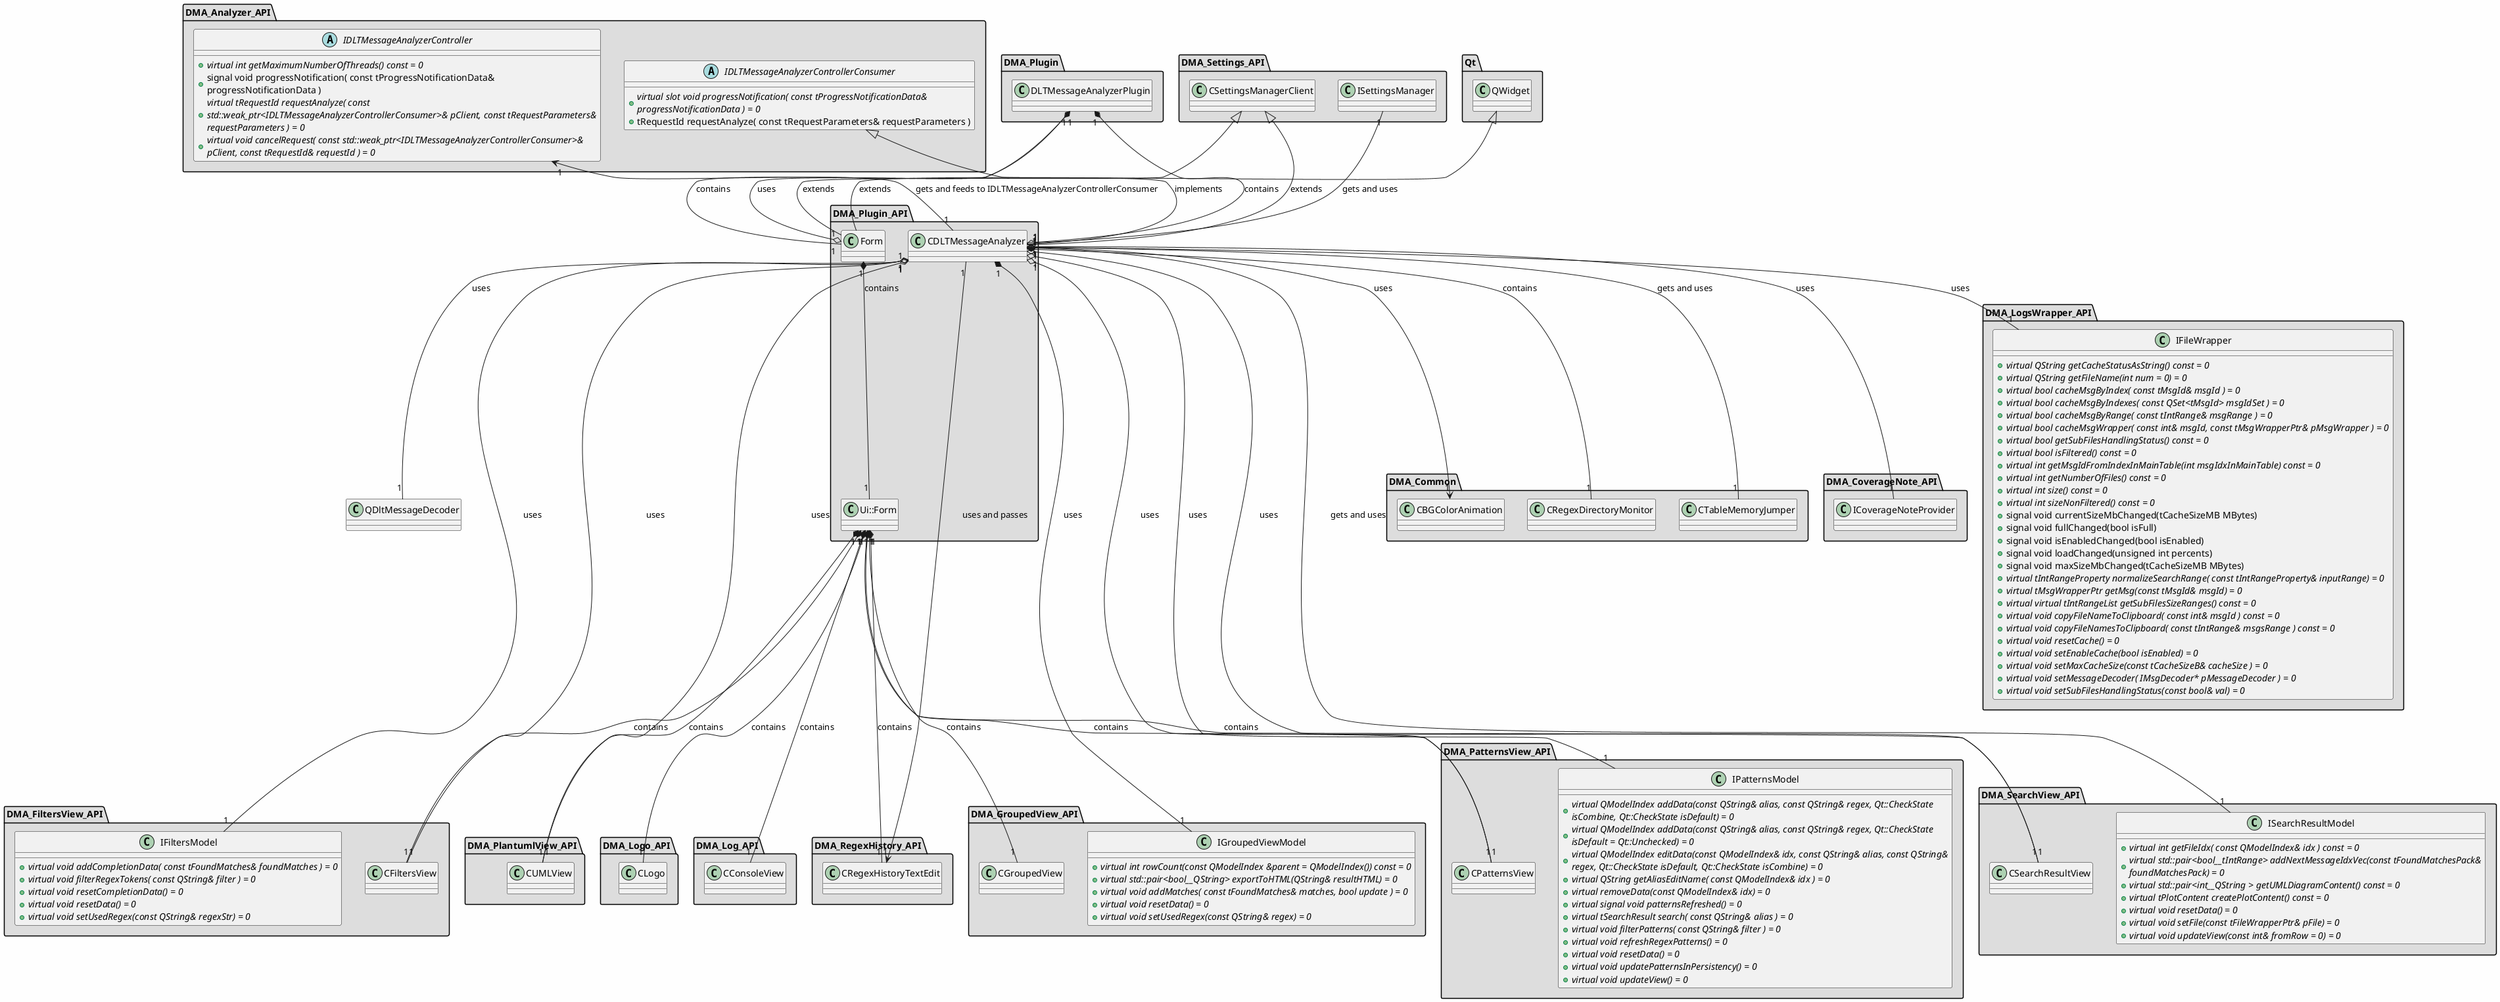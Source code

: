 
@startuml

skinparam backgroundColor #FEFEFE
skinparam wrapWidth 600
package "DMA_Analyzer_API" #DDDDDD
{

abstract class "IDLTMessageAnalyzerController"
{
    + {abstract} virtual int getMaximumNumberOfThreads() const = 0
    + signal void progressNotification( const tProgressNotificationData& progressNotificationData )
    + {abstract} virtual tRequestId requestAnalyze( const std::weak_ptr<IDLTMessageAnalyzerControllerConsumer>& pClient, const tRequestParameters& requestParameters ) = 0
    + {abstract} virtual void cancelRequest( const std::weak_ptr<IDLTMessageAnalyzerControllerConsumer>& pClient, const tRequestId& requestId ) = 0
}

abstract class "IDLTMessageAnalyzerControllerConsumer"
{
    + {abstract} virtual slot void progressNotification( const tProgressNotificationData& progressNotificationData ) = 0
    + tRequestId requestAnalyze( const tRequestParameters& requestParameters )
}

}

package "DMA_Common" #DDDDDD
{

class "CBGColorAnimation"
{
}

class "CRegexDirectoryMonitor"
{
}

class "CTableMemoryJumper"
{
}

}

package "DMA_CoverageNote_API" #DDDDDD
{

class "ICoverageNoteProvider"
{
}

}

package "DMA_FiltersView_API" #DDDDDD
{

class "CFiltersView"
{
}

class "IFiltersModel"
{
    + {abstract} virtual void addCompletionData( const tFoundMatches& foundMatches ) = 0
    + {abstract} virtual void filterRegexTokens( const QString& filter ) = 0
    + {abstract} virtual void resetCompletionData() = 0
    + {abstract} virtual void resetData() = 0
    + {abstract} virtual void setUsedRegex(const QString& regexStr) = 0
}

}

package "DMA_GroupedView_API" #DDDDDD
{

class "CGroupedView"
{
}

class "IGroupedViewModel"
{
    + {abstract} virtual int rowCount(const QModelIndex &parent = QModelIndex()) const = 0
    + {abstract} virtual std::pair<bool__QString> exportToHTML(QString& resultHTML) = 0
    + {abstract} virtual void addMatches( const tFoundMatches& matches, bool update ) = 0
    + {abstract} virtual void resetData() = 0
    + {abstract} virtual void setUsedRegex(const QString& regex) = 0
}

}

package "DMA_Log_API" #DDDDDD
{

class "CConsoleView"
{
}

}

package "DMA_Logo_API" #DDDDDD
{

class "CLogo"
{
}

}

package "DMA_LogsWrapper_API" #DDDDDD
{

class "IFileWrapper"
{
    + {abstract} virtual QString getCacheStatusAsString() const = 0
    + {abstract} virtual QString getFileName(int num = 0) = 0
    + {abstract} virtual bool cacheMsgByIndex( const tMsgId& msgId ) = 0
    + {abstract} virtual bool cacheMsgByIndexes( const QSet<tMsgId> msgIdSet ) = 0
    + {abstract} virtual bool cacheMsgByRange( const tIntRange& msgRange ) = 0
    + {abstract} virtual bool cacheMsgWrapper( const int& msgId, const tMsgWrapperPtr& pMsgWrapper ) = 0
    + {abstract} virtual bool getSubFilesHandlingStatus() const = 0
    + {abstract} virtual bool isFiltered() const = 0
    + {abstract} virtual int getMsgIdFromIndexInMainTable(int msgIdxInMainTable) const = 0
    + {abstract} virtual int getNumberOfFiles() const = 0
    + {abstract} virtual int size() const = 0
    + {abstract} virtual int sizeNonFiltered() const = 0
    + signal void currentSizeMbChanged(tCacheSizeMB MBytes)
    + signal void fullChanged(bool isFull)
    + signal void isEnabledChanged(bool isEnabled)
    + signal void loadChanged(unsigned int percents)
    + signal void maxSizeMbChanged(tCacheSizeMB MBytes)
    + {abstract} virtual tIntRangeProperty normalizeSearchRange( const tIntRangeProperty& inputRange) = 0
    + {abstract} virtual tMsgWrapperPtr getMsg(const tMsgId& msgId) = 0
    + {abstract} virtual virtual tIntRangeList getSubFilesSizeRanges() const = 0
    + {abstract} virtual void copyFileNameToClipboard( const int& msgId ) const = 0
    + {abstract} virtual void copyFileNamesToClipboard( const tIntRange& msgsRange ) const = 0
    + {abstract} virtual void resetCache() = 0
    + {abstract} virtual void setEnableCache(bool isEnabled) = 0
    + {abstract} virtual void setMaxCacheSize(const tCacheSizeB& cacheSize ) = 0
    + {abstract} virtual void setMessageDecoder( IMsgDecoder* pMessageDecoder ) = 0
    + {abstract} virtual void setSubFilesHandlingStatus(const bool& val) = 0
}

}

package "DMA_PatternsView_API" #DDDDDD
{

class "CPatternsView"
{
}

class "IPatternsModel"
{
    + {abstract} virtual QModelIndex addData(const QString& alias, const QString& regex, Qt::CheckState isCombine, Qt::CheckState isDefault) = 0
    + {abstract} virtual QModelIndex addData(const QString& alias, const QString& regex, Qt::CheckState isDefault = Qt::Unchecked) = 0
    + {abstract} virtual QModelIndex editData(const QModelIndex& idx, const QString& alias, const QString& regex, Qt::CheckState isDefault, Qt::CheckState isCombine) = 0
    + {abstract} virtual QString getAliasEditName( const QModelIndex& idx ) = 0
    + {abstract} virtual removeData(const QModelIndex& idx) = 0
    + {abstract} virtual signal void patternsRefreshed() = 0
    + {abstract} virtual tSearchResult search( const QString& alias ) = 0
    + {abstract} virtual void filterPatterns( const QString& filter ) = 0
    + {abstract} virtual void refreshRegexPatterns() = 0
    + {abstract} virtual void resetData() = 0
    + {abstract} virtual void updatePatternsInPersistency() = 0
    + {abstract} virtual void updateView() = 0
}

}

package "DMA_PlantumlView_API" #DDDDDD
{

class "CUMLView"
{
}

}

package "DMA_Plugin" #DDDDDD
{

class "DLTMessageAnalyzerPlugin"
{
}

}

package "DMA_Plugin_API" #DDDDDD
{

class "CDLTMessageAnalyzer"
{
}

class "Form"
{
}

class "Ui::Form"
{
}

}

package "DMA_RegexHistory_API" #DDDDDD
{

class "CRegexHistoryTextEdit"
{
}

}

package "DMA_SearchView_API" #DDDDDD
{

class "CSearchResultView"
{
}

class "ISearchResultModel"
{
    + {abstract} virtual int getFileIdx( const QModelIndex& idx ) const = 0
    + {abstract} virtual std::pair<bool__tIntRange> addNextMessageIdxVec(const tFoundMatchesPack& foundMatchesPack) = 0
    + {abstract} virtual std::pair<int__QString > getUMLDiagramContent() const = 0
    + {abstract} virtual tPlotContent createPlotContent() const = 0
    + {abstract} virtual void resetData() = 0
    + {abstract} virtual void setFile(const tFileWrapperPtr& pFile) = 0
    + {abstract} virtual void updateView(const int& fromRow = 0) = 0
}

}

package "DMA_Settings_API" #DDDDDD
{

class "CSettingsManagerClient"
{
}

class "ISettingsManager"
{
}

}

package "Qt" #DDDDDD
{

class "QWidget"
{
}

}

'====================Inheritance section====================
CSettingsManagerClient <|-- CDLTMessageAnalyzer : extends
IDLTMessageAnalyzerControllerConsumer <|-- CDLTMessageAnalyzer : implements
CSettingsManagerClient <|-- Form : extends
QWidget <|-- Form : extends

'====================Dependencies section====================
DLTMessageAnalyzerPlugin "1" *-- "1" CDLTMessageAnalyzer : contains
DLTMessageAnalyzerPlugin "1" *-- "1" Form : contains
CDLTMessageAnalyzer "1" --> "1" CBGColorAnimation : uses
CDLTMessageAnalyzer "1" o-- "1" CFiltersView : uses
CDLTMessageAnalyzer "1" o-- "1" CPatternsView : uses
CDLTMessageAnalyzer "1" *-- "1" CRegexDirectoryMonitor : contains
CDLTMessageAnalyzer "1" --> "1" CRegexHistoryTextEdit : uses and passes
CDLTMessageAnalyzer "1" o-- "1" CSearchResultView : uses
CDLTMessageAnalyzer "1" o-- "1" CTableMemoryJumper : gets and uses
CDLTMessageAnalyzer "1" o-- "1" CUMLView : uses
CDLTMessageAnalyzer "1" o-- "1" ICoverageNoteProvider : uses
CDLTMessageAnalyzer "1" --> "1" IDLTMessageAnalyzerController : gets and feeds to IDLTMessageAnalyzerControllerConsumer
CDLTMessageAnalyzer "1" o-- "1" IFileWrapper : uses
CDLTMessageAnalyzer "1" o-- "1" IFiltersModel : uses
CDLTMessageAnalyzer "1" *-- "1" IGroupedViewModel : uses
CDLTMessageAnalyzer "1" o-- "1" IPatternsModel : uses
CDLTMessageAnalyzer "1" o-- "1" ISearchResultModel : gets and uses
CDLTMessageAnalyzer "1" o-- "1" ISettingsManager : gets and uses
CDLTMessageAnalyzer "1" o-- "1" QDltMessageDecoder : uses
Form "1" o-- "1" DLTMessageAnalyzerPlugin : uses
Form "1" *-- "1" Ui::Form : contains
Ui::Form "1" *-- "1" CConsoleView : contains
Ui::Form "1" *-- "1" CFiltersView : contains
Ui::Form "1" *-- "1" CGroupedView : contains
Ui::Form "1" *-- "1" CLogo : contains
Ui::Form "1" *-- "1" CPatternsView : contains
Ui::Form "1" *-- "1" CRegexHistoryTextEdit : contains
Ui::Form "1" *-- "1" CSearchResultView : contains
Ui::Form "1" *-- "1" CUMLView : contains

@enduml